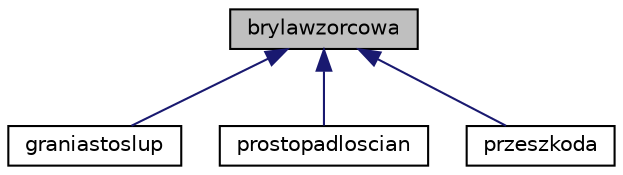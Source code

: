 digraph "brylawzorcowa"
{
 // LATEX_PDF_SIZE
  edge [fontname="Helvetica",fontsize="10",labelfontname="Helvetica",labelfontsize="10"];
  node [fontname="Helvetica",fontsize="10",shape=record];
  Node1 [label="brylawzorcowa",height=0.2,width=0.4,color="black", fillcolor="grey75", style="filled", fontcolor="black",tooltip=" "];
  Node1 -> Node2 [dir="back",color="midnightblue",fontsize="10",style="solid",fontname="Helvetica"];
  Node2 [label="graniastoslup",height=0.2,width=0.4,color="black", fillcolor="white", style="filled",URL="$classgraniastoslup.html",tooltip="klasa dziedziczy po klasie brylawzorcowa klasa graniastoslup sluzaca do modelowania rotorow drona"];
  Node1 -> Node3 [dir="back",color="midnightblue",fontsize="10",style="solid",fontname="Helvetica"];
  Node3 [label="prostopadloscian",height=0.2,width=0.4,color="black", fillcolor="white", style="filled",URL="$classprostopadloscian.html",tooltip="klasa dziedziczy po klasie brylawzorcowa klasa prostopadloscian sluzaca do modelowania korpusu drona"];
  Node1 -> Node4 [dir="back",color="midnightblue",fontsize="10",style="solid",fontname="Helvetica"];
  Node4 [label="przeszkoda",height=0.2,width=0.4,color="black", fillcolor="white", style="filled",URL="$classprzeszkoda.html",tooltip=" "];
}
